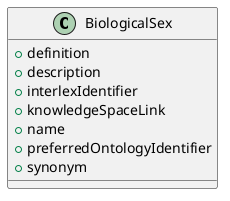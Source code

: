 @startuml
class BiologicalSex {
+definition
+description
+interlexIdentifier
+knowledgeSpaceLink
+name
+preferredOntologyIdentifier
+synonym

}

@enduml